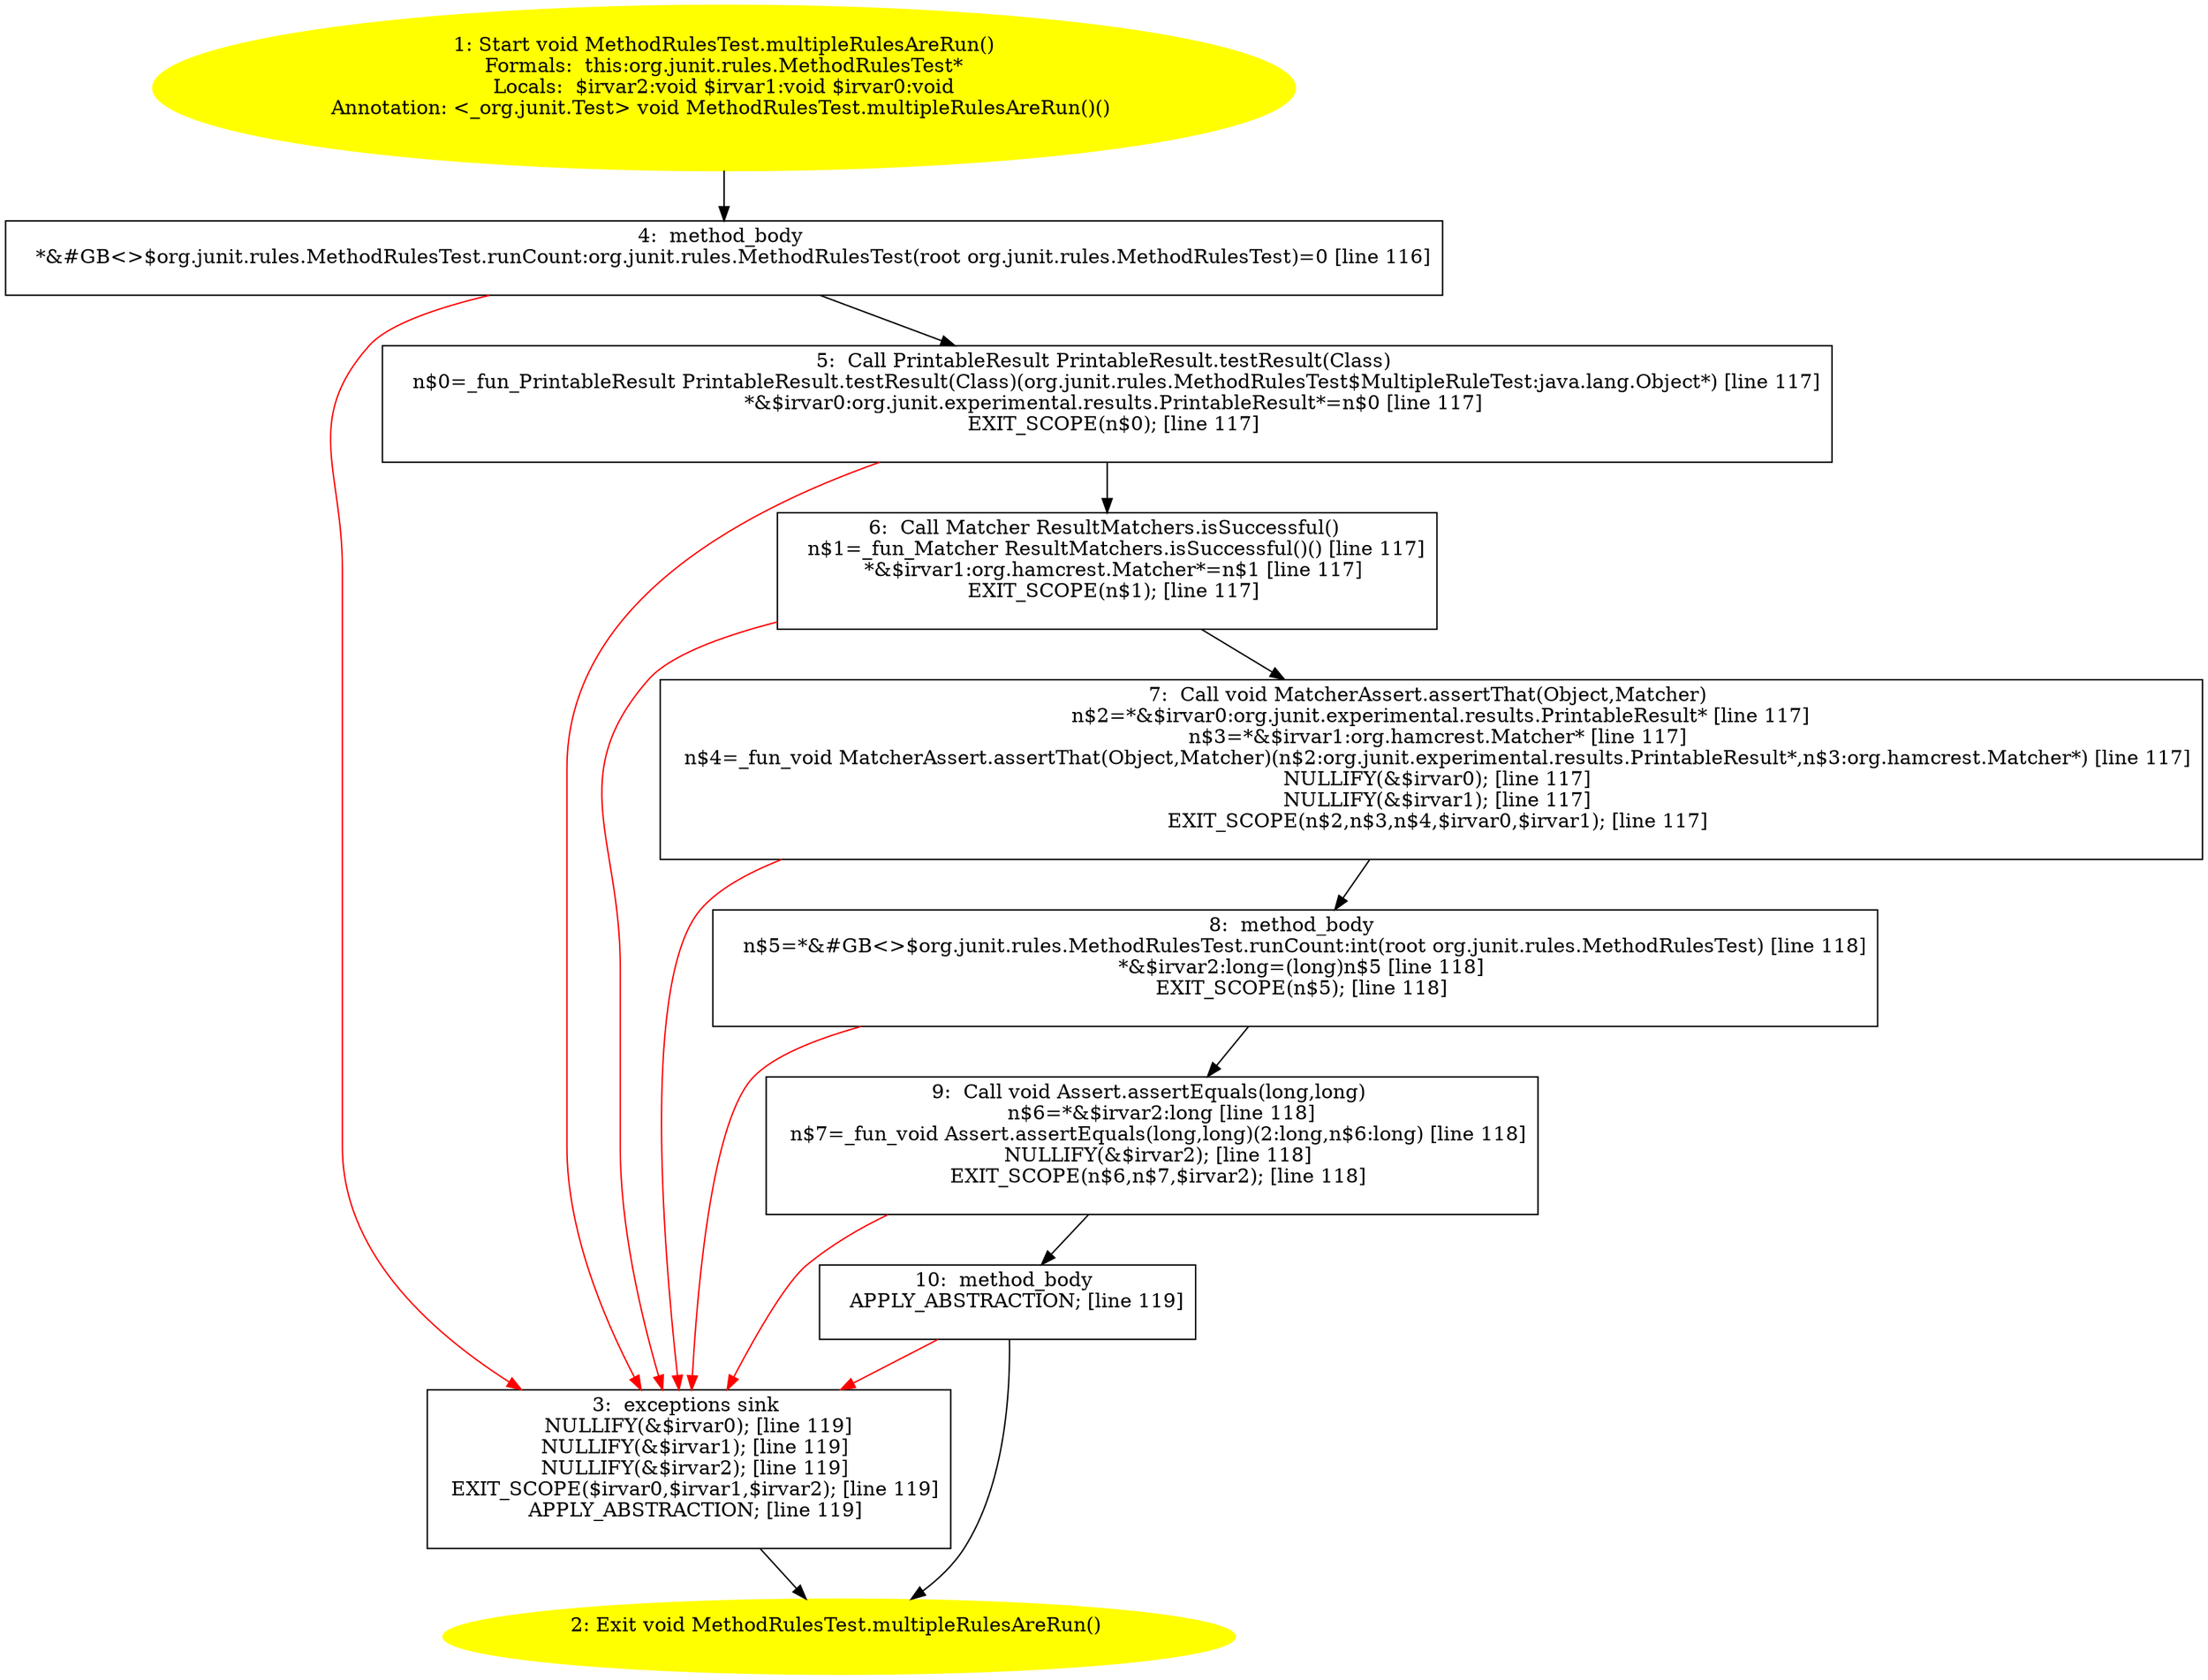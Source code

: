 /* @generated */
digraph cfg {
"org.junit.rules.MethodRulesTest.multipleRulesAreRun():void.902e4937fc85a91d4516be39749d6976_1" [label="1: Start void MethodRulesTest.multipleRulesAreRun()\nFormals:  this:org.junit.rules.MethodRulesTest*\nLocals:  $irvar2:void $irvar1:void $irvar0:void\nAnnotation: <_org.junit.Test> void MethodRulesTest.multipleRulesAreRun()() \n  " color=yellow style=filled]
	

	 "org.junit.rules.MethodRulesTest.multipleRulesAreRun():void.902e4937fc85a91d4516be39749d6976_1" -> "org.junit.rules.MethodRulesTest.multipleRulesAreRun():void.902e4937fc85a91d4516be39749d6976_4" ;
"org.junit.rules.MethodRulesTest.multipleRulesAreRun():void.902e4937fc85a91d4516be39749d6976_2" [label="2: Exit void MethodRulesTest.multipleRulesAreRun() \n  " color=yellow style=filled]
	

"org.junit.rules.MethodRulesTest.multipleRulesAreRun():void.902e4937fc85a91d4516be39749d6976_3" [label="3:  exceptions sink \n   NULLIFY(&$irvar0); [line 119]\n  NULLIFY(&$irvar1); [line 119]\n  NULLIFY(&$irvar2); [line 119]\n  EXIT_SCOPE($irvar0,$irvar1,$irvar2); [line 119]\n  APPLY_ABSTRACTION; [line 119]\n " shape="box"]
	

	 "org.junit.rules.MethodRulesTest.multipleRulesAreRun():void.902e4937fc85a91d4516be39749d6976_3" -> "org.junit.rules.MethodRulesTest.multipleRulesAreRun():void.902e4937fc85a91d4516be39749d6976_2" ;
"org.junit.rules.MethodRulesTest.multipleRulesAreRun():void.902e4937fc85a91d4516be39749d6976_4" [label="4:  method_body \n   *&#GB<>$org.junit.rules.MethodRulesTest.runCount:org.junit.rules.MethodRulesTest(root org.junit.rules.MethodRulesTest)=0 [line 116]\n " shape="box"]
	

	 "org.junit.rules.MethodRulesTest.multipleRulesAreRun():void.902e4937fc85a91d4516be39749d6976_4" -> "org.junit.rules.MethodRulesTest.multipleRulesAreRun():void.902e4937fc85a91d4516be39749d6976_5" ;
	 "org.junit.rules.MethodRulesTest.multipleRulesAreRun():void.902e4937fc85a91d4516be39749d6976_4" -> "org.junit.rules.MethodRulesTest.multipleRulesAreRun():void.902e4937fc85a91d4516be39749d6976_3" [color="red" ];
"org.junit.rules.MethodRulesTest.multipleRulesAreRun():void.902e4937fc85a91d4516be39749d6976_5" [label="5:  Call PrintableResult PrintableResult.testResult(Class) \n   n$0=_fun_PrintableResult PrintableResult.testResult(Class)(org.junit.rules.MethodRulesTest$MultipleRuleTest:java.lang.Object*) [line 117]\n  *&$irvar0:org.junit.experimental.results.PrintableResult*=n$0 [line 117]\n  EXIT_SCOPE(n$0); [line 117]\n " shape="box"]
	

	 "org.junit.rules.MethodRulesTest.multipleRulesAreRun():void.902e4937fc85a91d4516be39749d6976_5" -> "org.junit.rules.MethodRulesTest.multipleRulesAreRun():void.902e4937fc85a91d4516be39749d6976_6" ;
	 "org.junit.rules.MethodRulesTest.multipleRulesAreRun():void.902e4937fc85a91d4516be39749d6976_5" -> "org.junit.rules.MethodRulesTest.multipleRulesAreRun():void.902e4937fc85a91d4516be39749d6976_3" [color="red" ];
"org.junit.rules.MethodRulesTest.multipleRulesAreRun():void.902e4937fc85a91d4516be39749d6976_6" [label="6:  Call Matcher ResultMatchers.isSuccessful() \n   n$1=_fun_Matcher ResultMatchers.isSuccessful()() [line 117]\n  *&$irvar1:org.hamcrest.Matcher*=n$1 [line 117]\n  EXIT_SCOPE(n$1); [line 117]\n " shape="box"]
	

	 "org.junit.rules.MethodRulesTest.multipleRulesAreRun():void.902e4937fc85a91d4516be39749d6976_6" -> "org.junit.rules.MethodRulesTest.multipleRulesAreRun():void.902e4937fc85a91d4516be39749d6976_7" ;
	 "org.junit.rules.MethodRulesTest.multipleRulesAreRun():void.902e4937fc85a91d4516be39749d6976_6" -> "org.junit.rules.MethodRulesTest.multipleRulesAreRun():void.902e4937fc85a91d4516be39749d6976_3" [color="red" ];
"org.junit.rules.MethodRulesTest.multipleRulesAreRun():void.902e4937fc85a91d4516be39749d6976_7" [label="7:  Call void MatcherAssert.assertThat(Object,Matcher) \n   n$2=*&$irvar0:org.junit.experimental.results.PrintableResult* [line 117]\n  n$3=*&$irvar1:org.hamcrest.Matcher* [line 117]\n  n$4=_fun_void MatcherAssert.assertThat(Object,Matcher)(n$2:org.junit.experimental.results.PrintableResult*,n$3:org.hamcrest.Matcher*) [line 117]\n  NULLIFY(&$irvar0); [line 117]\n  NULLIFY(&$irvar1); [line 117]\n  EXIT_SCOPE(n$2,n$3,n$4,$irvar0,$irvar1); [line 117]\n " shape="box"]
	

	 "org.junit.rules.MethodRulesTest.multipleRulesAreRun():void.902e4937fc85a91d4516be39749d6976_7" -> "org.junit.rules.MethodRulesTest.multipleRulesAreRun():void.902e4937fc85a91d4516be39749d6976_8" ;
	 "org.junit.rules.MethodRulesTest.multipleRulesAreRun():void.902e4937fc85a91d4516be39749d6976_7" -> "org.junit.rules.MethodRulesTest.multipleRulesAreRun():void.902e4937fc85a91d4516be39749d6976_3" [color="red" ];
"org.junit.rules.MethodRulesTest.multipleRulesAreRun():void.902e4937fc85a91d4516be39749d6976_8" [label="8:  method_body \n   n$5=*&#GB<>$org.junit.rules.MethodRulesTest.runCount:int(root org.junit.rules.MethodRulesTest) [line 118]\n  *&$irvar2:long=(long)n$5 [line 118]\n  EXIT_SCOPE(n$5); [line 118]\n " shape="box"]
	

	 "org.junit.rules.MethodRulesTest.multipleRulesAreRun():void.902e4937fc85a91d4516be39749d6976_8" -> "org.junit.rules.MethodRulesTest.multipleRulesAreRun():void.902e4937fc85a91d4516be39749d6976_9" ;
	 "org.junit.rules.MethodRulesTest.multipleRulesAreRun():void.902e4937fc85a91d4516be39749d6976_8" -> "org.junit.rules.MethodRulesTest.multipleRulesAreRun():void.902e4937fc85a91d4516be39749d6976_3" [color="red" ];
"org.junit.rules.MethodRulesTest.multipleRulesAreRun():void.902e4937fc85a91d4516be39749d6976_9" [label="9:  Call void Assert.assertEquals(long,long) \n   n$6=*&$irvar2:long [line 118]\n  n$7=_fun_void Assert.assertEquals(long,long)(2:long,n$6:long) [line 118]\n  NULLIFY(&$irvar2); [line 118]\n  EXIT_SCOPE(n$6,n$7,$irvar2); [line 118]\n " shape="box"]
	

	 "org.junit.rules.MethodRulesTest.multipleRulesAreRun():void.902e4937fc85a91d4516be39749d6976_9" -> "org.junit.rules.MethodRulesTest.multipleRulesAreRun():void.902e4937fc85a91d4516be39749d6976_10" ;
	 "org.junit.rules.MethodRulesTest.multipleRulesAreRun():void.902e4937fc85a91d4516be39749d6976_9" -> "org.junit.rules.MethodRulesTest.multipleRulesAreRun():void.902e4937fc85a91d4516be39749d6976_3" [color="red" ];
"org.junit.rules.MethodRulesTest.multipleRulesAreRun():void.902e4937fc85a91d4516be39749d6976_10" [label="10:  method_body \n   APPLY_ABSTRACTION; [line 119]\n " shape="box"]
	

	 "org.junit.rules.MethodRulesTest.multipleRulesAreRun():void.902e4937fc85a91d4516be39749d6976_10" -> "org.junit.rules.MethodRulesTest.multipleRulesAreRun():void.902e4937fc85a91d4516be39749d6976_2" ;
	 "org.junit.rules.MethodRulesTest.multipleRulesAreRun():void.902e4937fc85a91d4516be39749d6976_10" -> "org.junit.rules.MethodRulesTest.multipleRulesAreRun():void.902e4937fc85a91d4516be39749d6976_3" [color="red" ];
}
